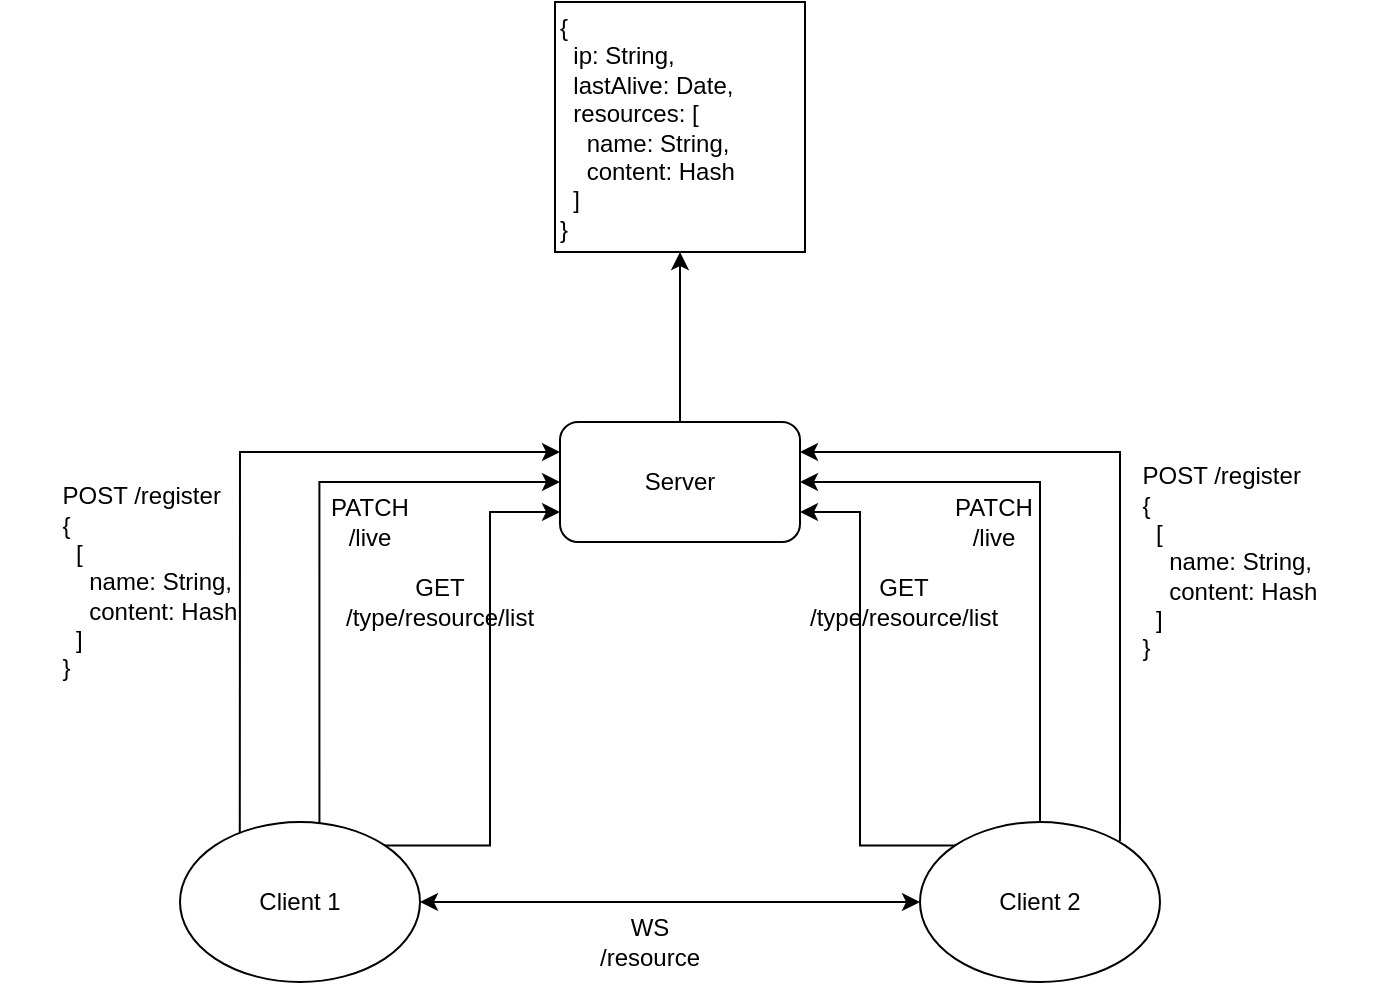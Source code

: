 <mxfile version="13.7.9" type="device"><diagram id="e9TQES5cor62fP7LilDe" name="Page-1"><mxGraphModel dx="1346" dy="1873" grid="1" gridSize="10" guides="1" tooltips="1" connect="1" arrows="1" fold="1" page="1" pageScale="1" pageWidth="850" pageHeight="1100" math="0" shadow="0"><root><mxCell id="0"/><mxCell id="1" parent="0"/><mxCell id="96rAhlIsJkKRPsvwSzeW-11" style="edgeStyle=orthogonalEdgeStyle;rounded=0;orthogonalLoop=1;jettySize=auto;html=1;exitX=0.5;exitY=0;exitDx=0;exitDy=0;entryX=0.5;entryY=1;entryDx=0;entryDy=0;" edge="1" parent="1" source="96rAhlIsJkKRPsvwSzeW-1" target="96rAhlIsJkKRPsvwSzeW-10"><mxGeometry relative="1" as="geometry"/></mxCell><mxCell id="96rAhlIsJkKRPsvwSzeW-1" value="Server" style="rounded=1;whiteSpace=wrap;html=1;" vertex="1" parent="1"><mxGeometry x="360" y="70" width="120" height="60" as="geometry"/></mxCell><mxCell id="96rAhlIsJkKRPsvwSzeW-3" style="edgeStyle=orthogonalEdgeStyle;rounded=0;orthogonalLoop=1;jettySize=auto;html=1;entryX=0;entryY=0.5;entryDx=0;entryDy=0;exitX=0.581;exitY=0.016;exitDx=0;exitDy=0;exitPerimeter=0;" edge="1" parent="1" source="96rAhlIsJkKRPsvwSzeW-2" target="96rAhlIsJkKRPsvwSzeW-1"><mxGeometry relative="1" as="geometry"><Array as="points"><mxPoint x="240" y="100"/></Array></mxGeometry></mxCell><mxCell id="96rAhlIsJkKRPsvwSzeW-12" style="edgeStyle=orthogonalEdgeStyle;rounded=0;orthogonalLoop=1;jettySize=auto;html=1;exitX=1;exitY=0;exitDx=0;exitDy=0;entryX=0;entryY=0.75;entryDx=0;entryDy=0;" edge="1" parent="1" source="96rAhlIsJkKRPsvwSzeW-2" target="96rAhlIsJkKRPsvwSzeW-1"><mxGeometry relative="1" as="geometry"/></mxCell><mxCell id="96rAhlIsJkKRPsvwSzeW-18" style="edgeStyle=orthogonalEdgeStyle;rounded=0;orthogonalLoop=1;jettySize=auto;html=1;exitX=0.249;exitY=0.081;exitDx=0;exitDy=0;entryX=0;entryY=0.25;entryDx=0;entryDy=0;exitPerimeter=0;" edge="1" parent="1" source="96rAhlIsJkKRPsvwSzeW-2" target="96rAhlIsJkKRPsvwSzeW-1"><mxGeometry relative="1" as="geometry"><Array as="points"><mxPoint x="200" y="270"/><mxPoint x="200" y="85"/></Array></mxGeometry></mxCell><mxCell id="96rAhlIsJkKRPsvwSzeW-2" value="Client 1" style="ellipse;whiteSpace=wrap;html=1;" vertex="1" parent="1"><mxGeometry x="170" y="270" width="120" height="80" as="geometry"/></mxCell><mxCell id="96rAhlIsJkKRPsvwSzeW-5" style="edgeStyle=orthogonalEdgeStyle;rounded=0;orthogonalLoop=1;jettySize=auto;html=1;exitX=0.5;exitY=0;exitDx=0;exitDy=0;entryX=1;entryY=0.5;entryDx=0;entryDy=0;" edge="1" parent="1" source="96rAhlIsJkKRPsvwSzeW-4" target="96rAhlIsJkKRPsvwSzeW-1"><mxGeometry relative="1" as="geometry"/></mxCell><mxCell id="96rAhlIsJkKRPsvwSzeW-14" style="edgeStyle=orthogonalEdgeStyle;rounded=0;orthogonalLoop=1;jettySize=auto;html=1;exitX=0;exitY=0;exitDx=0;exitDy=0;entryX=1;entryY=0.75;entryDx=0;entryDy=0;" edge="1" parent="1" source="96rAhlIsJkKRPsvwSzeW-4" target="96rAhlIsJkKRPsvwSzeW-1"><mxGeometry relative="1" as="geometry"/></mxCell><mxCell id="96rAhlIsJkKRPsvwSzeW-20" style="edgeStyle=orthogonalEdgeStyle;rounded=0;orthogonalLoop=1;jettySize=auto;html=1;exitX=0.833;exitY=0.12;exitDx=0;exitDy=0;entryX=1;entryY=0.25;entryDx=0;entryDy=0;exitPerimeter=0;" edge="1" parent="1" source="96rAhlIsJkKRPsvwSzeW-4" target="96rAhlIsJkKRPsvwSzeW-1"><mxGeometry relative="1" as="geometry"><Array as="points"><mxPoint x="640" y="270"/><mxPoint x="640" y="85"/></Array></mxGeometry></mxCell><mxCell id="96rAhlIsJkKRPsvwSzeW-4" value="Client 2" style="ellipse;whiteSpace=wrap;html=1;" vertex="1" parent="1"><mxGeometry x="540" y="270" width="120" height="80" as="geometry"/></mxCell><mxCell id="96rAhlIsJkKRPsvwSzeW-7" value="&lt;div style=&quot;text-align: left&quot;&gt;&lt;span&gt;POST /register&lt;/span&gt;&lt;/div&gt;&lt;div style=&quot;text-align: left&quot;&gt;&lt;span&gt;{&lt;/span&gt;&lt;/div&gt;&lt;div style=&quot;text-align: left&quot;&gt;&lt;span&gt;&amp;nbsp; [&lt;/span&gt;&lt;/div&gt;&lt;div style=&quot;text-align: left&quot;&gt;&lt;span&gt;&amp;nbsp; &amp;nbsp; name: String,&lt;/span&gt;&lt;/div&gt;&lt;div style=&quot;text-align: left&quot;&gt;&lt;span&gt;&amp;nbsp; &amp;nbsp; content: Hash&lt;/span&gt;&lt;/div&gt;&lt;div style=&quot;text-align: left&quot;&gt;&lt;span&gt;&amp;nbsp; ]&lt;/span&gt;&lt;/div&gt;&lt;div style=&quot;text-align: left&quot;&gt;&lt;span&gt;}&lt;/span&gt;&lt;/div&gt;" style="text;html=1;strokeColor=none;fillColor=none;align=center;verticalAlign=middle;whiteSpace=wrap;rounded=0;" vertex="1" parent="1"><mxGeometry x="80" y="110" width="150" height="80" as="geometry"/></mxCell><mxCell id="96rAhlIsJkKRPsvwSzeW-9" value="&lt;div style=&quot;text-align: left&quot;&gt;&lt;span&gt;POST /register&lt;/span&gt;&lt;/div&gt;&lt;div style=&quot;text-align: left&quot;&gt;&lt;span&gt;{&lt;/span&gt;&lt;/div&gt;&lt;div style=&quot;text-align: left&quot;&gt;&lt;span&gt;&amp;nbsp; [&lt;/span&gt;&lt;/div&gt;&lt;div style=&quot;text-align: left&quot;&gt;&lt;span&gt;&amp;nbsp; &amp;nbsp; name: String,&lt;/span&gt;&lt;/div&gt;&lt;div style=&quot;text-align: left&quot;&gt;&lt;span&gt;&amp;nbsp; &amp;nbsp; content: Hash&lt;/span&gt;&lt;/div&gt;&lt;div style=&quot;text-align: left&quot;&gt;&lt;span&gt;&amp;nbsp; ]&lt;/span&gt;&lt;/div&gt;&lt;div style=&quot;text-align: left&quot;&gt;&lt;span&gt;}&lt;/span&gt;&lt;/div&gt;" style="text;html=1;strokeColor=none;fillColor=none;align=center;verticalAlign=middle;whiteSpace=wrap;rounded=0;" vertex="1" parent="1"><mxGeometry x="620" y="100" width="150" height="80" as="geometry"/></mxCell><mxCell id="96rAhlIsJkKRPsvwSzeW-10" value="{&lt;br&gt;&amp;nbsp; ip: String,&lt;br&gt;&amp;nbsp; lastAlive: Date,&lt;br&gt;&amp;nbsp; resources: [&lt;br&gt;&amp;nbsp; &amp;nbsp; name: String,&lt;br&gt;&amp;nbsp; &amp;nbsp; content: Hash&lt;br&gt;&amp;nbsp; ]&lt;br&gt;}" style="whiteSpace=wrap;html=1;aspect=fixed;align=left;" vertex="1" parent="1"><mxGeometry x="357.5" y="-140" width="125" height="125" as="geometry"/></mxCell><mxCell id="96rAhlIsJkKRPsvwSzeW-13" value="GET /type/resource/list" style="text;html=1;strokeColor=none;fillColor=none;align=center;verticalAlign=middle;whiteSpace=wrap;rounded=0;" vertex="1" parent="1"><mxGeometry x="280" y="150" width="40" height="20" as="geometry"/></mxCell><mxCell id="96rAhlIsJkKRPsvwSzeW-15" value="GET /type/resource/list" style="text;html=1;strokeColor=none;fillColor=none;align=center;verticalAlign=middle;whiteSpace=wrap;rounded=0;" vertex="1" parent="1"><mxGeometry x="512" y="150" width="40" height="20" as="geometry"/></mxCell><mxCell id="96rAhlIsJkKRPsvwSzeW-16" value="" style="endArrow=classic;startArrow=classic;html=1;exitX=1;exitY=0.5;exitDx=0;exitDy=0;entryX=0;entryY=0.5;entryDx=0;entryDy=0;" edge="1" parent="1" source="96rAhlIsJkKRPsvwSzeW-2" target="96rAhlIsJkKRPsvwSzeW-4"><mxGeometry width="50" height="50" relative="1" as="geometry"><mxPoint x="400" y="140" as="sourcePoint"/><mxPoint x="450" y="90" as="targetPoint"/></mxGeometry></mxCell><mxCell id="96rAhlIsJkKRPsvwSzeW-17" value="WS /resource" style="text;html=1;strokeColor=none;fillColor=none;align=center;verticalAlign=middle;whiteSpace=wrap;rounded=0;" vertex="1" parent="1"><mxGeometry x="385" y="320" width="40" height="20" as="geometry"/></mxCell><mxCell id="96rAhlIsJkKRPsvwSzeW-19" value="PATCH /live" style="text;html=1;strokeColor=none;fillColor=none;align=center;verticalAlign=middle;whiteSpace=wrap;rounded=0;" vertex="1" parent="1"><mxGeometry x="240" y="110" width="50" height="20" as="geometry"/></mxCell><mxCell id="96rAhlIsJkKRPsvwSzeW-21" value="PATCH /live" style="text;html=1;strokeColor=none;fillColor=none;align=center;verticalAlign=middle;whiteSpace=wrap;rounded=0;" vertex="1" parent="1"><mxGeometry x="552" y="110" width="50" height="20" as="geometry"/></mxCell></root></mxGraphModel></diagram></mxfile>